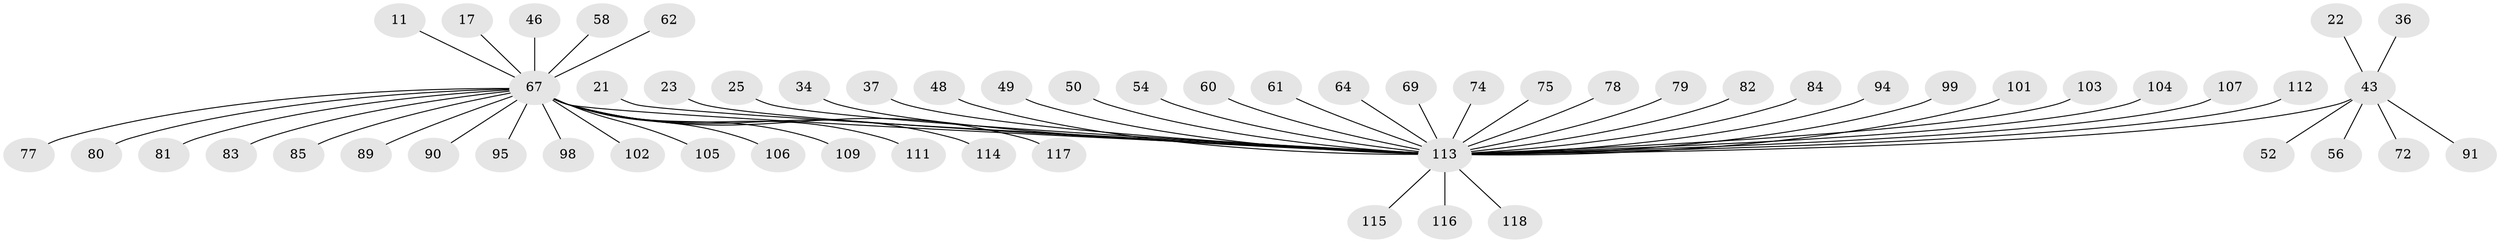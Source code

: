 // original degree distribution, {6: 0.025423728813559324, 11: 0.025423728813559324, 15: 0.00847457627118644, 2: 0.17796610169491525, 5: 0.01694915254237288, 9: 0.00847457627118644, 1: 0.652542372881356, 3: 0.0423728813559322, 7: 0.00847457627118644, 4: 0.03389830508474576}
// Generated by graph-tools (version 1.1) at 2025/48/03/09/25 04:48:34]
// undirected, 59 vertices, 58 edges
graph export_dot {
graph [start="1"]
  node [color=gray90,style=filled];
  11;
  17;
  21;
  22;
  23;
  25;
  34;
  36;
  37;
  43 [super="+19"];
  46;
  48;
  49;
  50;
  52;
  54;
  56;
  58;
  60 [super="+45"];
  61;
  62;
  64;
  67 [super="+40+42+14+47"];
  69;
  72;
  74;
  75;
  77;
  78 [super="+30"];
  79 [super="+66"];
  80;
  81;
  82 [super="+73"];
  83;
  84;
  85;
  89;
  90;
  91;
  94;
  95;
  98 [super="+27+31+59+76"];
  99 [super="+57"];
  101;
  102;
  103 [super="+63"];
  104 [super="+87"];
  105;
  106;
  107;
  109;
  111;
  112 [super="+97"];
  113 [super="+51+68+86+70+71+92+100+110+33+93"];
  114 [super="+96+108"];
  115;
  116;
  117;
  118;
  11 -- 67;
  17 -- 67;
  21 -- 113;
  22 -- 43;
  23 -- 113;
  25 -- 113;
  34 -- 113;
  36 -- 43;
  37 -- 113;
  43 -- 56;
  43 -- 72;
  43 -- 52;
  43 -- 91;
  43 -- 113 [weight=3];
  46 -- 67;
  48 -- 113;
  49 -- 113;
  50 -- 113;
  54 -- 113;
  58 -- 67;
  60 -- 113;
  61 -- 113;
  62 -- 67;
  64 -- 113;
  67 -- 80;
  67 -- 83;
  67 -- 77;
  67 -- 89;
  67 -- 95;
  67 -- 102;
  67 -- 105;
  67 -- 106;
  67 -- 109;
  67 -- 111;
  67 -- 117;
  67 -- 81;
  67 -- 90;
  67 -- 85;
  67 -- 98;
  67 -- 114;
  67 -- 113 [weight=3];
  69 -- 113;
  74 -- 113;
  75 -- 113;
  78 -- 113;
  79 -- 113;
  82 -- 113;
  84 -- 113;
  94 -- 113;
  99 -- 113;
  101 -- 113;
  103 -- 113;
  104 -- 113;
  107 -- 113;
  112 -- 113;
  113 -- 115;
  113 -- 116;
  113 -- 118;
}
